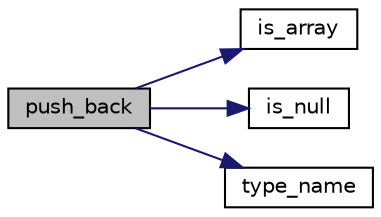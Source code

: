 digraph "push_back"
{
 // LATEX_PDF_SIZE
  edge [fontname="Helvetica",fontsize="10",labelfontname="Helvetica",labelfontsize="10"];
  node [fontname="Helvetica",fontsize="10",shape=record];
  rankdir="LR";
  Node1 [label="push_back",height=0.2,width=0.4,color="black", fillcolor="grey75", style="filled", fontcolor="black",tooltip="add an object to an array"];
  Node1 -> Node2 [color="midnightblue",fontsize="10",style="solid",fontname="Helvetica"];
  Node2 [label="is_array",height=0.2,width=0.4,color="black", fillcolor="white", style="filled",URL="$classnlohmann_1_1basic__json.html#a286a1af9e72e4e41a359b6d01a7b9be9",tooltip="return whether value is an array"];
  Node1 -> Node3 [color="midnightblue",fontsize="10",style="solid",fontname="Helvetica"];
  Node3 [label="is_null",height=0.2,width=0.4,color="black", fillcolor="white", style="filled",URL="$classnlohmann_1_1basic__json.html#a5343c52ade262b120e6cdafb516f1f65",tooltip="return whether value is null"];
  Node1 -> Node4 [color="midnightblue",fontsize="10",style="solid",fontname="Helvetica"];
  Node4 [label="type_name",height=0.2,width=0.4,color="black", fillcolor="white", style="filled",URL="$classnlohmann_1_1basic__json.html#a99cfa952f8b8deaae2505c89507ff3cd",tooltip="return the type as string"];
}

